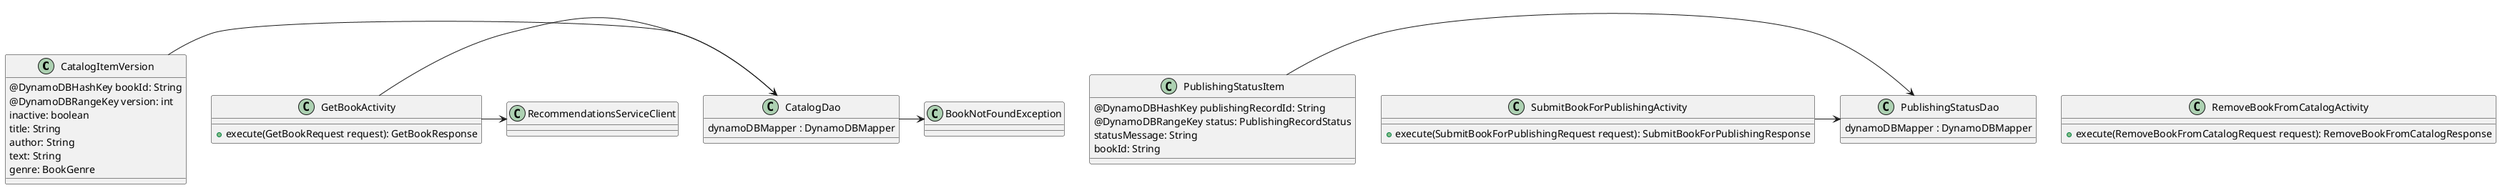 PARTICIPANTS: use this file for creating the class diagram in mastery task 01
@startuml

CatalogItemVersion -> CatalogDao

PublishingStatusItem -> PublishingStatusDao

GetBookActivity -> CatalogDao

CatalogDao -> BookNotFoundException
GetBookActivity -> RecommendationsServiceClient

SubmitBookForPublishingActivity -> PublishingStatusDao

class RemoveBookFromCatalogActivity {
+ execute(RemoveBookFromCatalogRequest request): RemoveBookFromCatalogResponse
}

class CatalogDao {
dynamoDBMapper : DynamoDBMapper
}

class PublishingStatusDao{
dynamoDBMapper : DynamoDBMapper
}

class CatalogItemVersion {
@DynamoDBHashKey bookId: String
@DynamoDBRangeKey version: int
inactive: boolean
title: String
author: String
text: String
genre: BookGenre

}

class GetBookActivity {
+ execute(GetBookRequest request): GetBookResponse
}

class SubmitBookForPublishingActivity {
+ execute(SubmitBookForPublishingRequest request): SubmitBookForPublishingResponse
}

class RecommendationsServiceClient {
}

class PublishingStatusItem {

@DynamoDBHashKey publishingRecordId: String
@DynamoDBRangeKey status: PublishingRecordStatus
statusMessage: String
bookId: String
}

class BookNotFoundException {
}

@enduml
